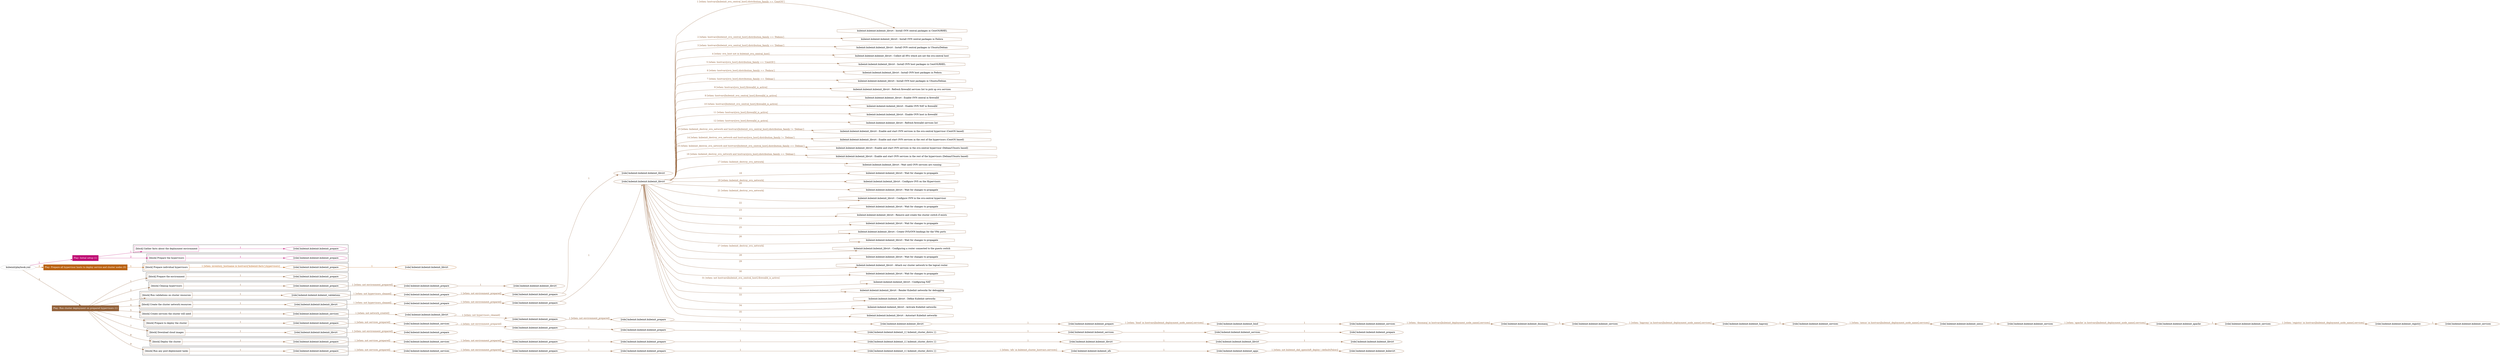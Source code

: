 digraph {
	graph [concentrate=true ordering=in rankdir=LR ratio=fill]
	edge [esep=5 sep=10]
	"kubeinit/playbook.yml" [id=root_node style=dotted]
	play_d609f34a [label="Play: Initial setup (1)" color="#bf0d74" fontcolor="#ffffff" id=play_d609f34a shape=box style=filled tooltip=localhost]
	"kubeinit/playbook.yml" -> play_d609f34a [label="1 " color="#bf0d74" fontcolor="#bf0d74" id=edge_4b38a04a labeltooltip="1 " tooltip="1 "]
	subgraph "kubeinit.kubeinit.kubeinit_prepare" {
		role_58b0f9f5 [label="[role] kubeinit.kubeinit.kubeinit_prepare" color="#bf0d74" id=role_58b0f9f5 tooltip="kubeinit.kubeinit.kubeinit_prepare"]
	}
	subgraph "kubeinit.kubeinit.kubeinit_prepare" {
		role_cc6e0087 [label="[role] kubeinit.kubeinit.kubeinit_prepare" color="#bf0d74" id=role_cc6e0087 tooltip="kubeinit.kubeinit.kubeinit_prepare"]
	}
	subgraph "Play: Initial setup (1)" {
		play_d609f34a -> block_a0196df7 [label=1 color="#bf0d74" fontcolor="#bf0d74" id=edge_c15dadba labeltooltip=1 tooltip=1]
		subgraph cluster_block_a0196df7 {
			block_a0196df7 [label="[block] Gather facts about the deployment environment" color="#bf0d74" id=block_a0196df7 labeltooltip="Gather facts about the deployment environment" shape=box tooltip="Gather facts about the deployment environment"]
			block_a0196df7 -> role_58b0f9f5 [label="1 " color="#bf0d74" fontcolor="#bf0d74" id=edge_72ac4da8 labeltooltip="1 " tooltip="1 "]
		}
		play_d609f34a -> block_2ac3299d [label=2 color="#bf0d74" fontcolor="#bf0d74" id=edge_d3d7e0fe labeltooltip=2 tooltip=2]
		subgraph cluster_block_2ac3299d {
			block_2ac3299d [label="[block] Prepare the hypervisors" color="#bf0d74" id=block_2ac3299d labeltooltip="Prepare the hypervisors" shape=box tooltip="Prepare the hypervisors"]
			block_2ac3299d -> role_cc6e0087 [label="1 " color="#bf0d74" fontcolor="#bf0d74" id=edge_2b5d3876 labeltooltip="1 " tooltip="1 "]
		}
	}
	play_74dcdd51 [label="Play: Prepare all hypervisor hosts to deploy service and cluster nodes (0)" color="#ba6212" fontcolor="#ffffff" id=play_74dcdd51 shape=box style=filled tooltip="Play: Prepare all hypervisor hosts to deploy service and cluster nodes (0)"]
	"kubeinit/playbook.yml" -> play_74dcdd51 [label="2 " color="#ba6212" fontcolor="#ba6212" id=edge_e0891d5f labeltooltip="2 " tooltip="2 "]
	subgraph "kubeinit.kubeinit.kubeinit_libvirt" {
		role_7738ea3b [label="[role] kubeinit.kubeinit.kubeinit_libvirt" color="#ba6212" id=role_7738ea3b tooltip="kubeinit.kubeinit.kubeinit_libvirt"]
	}
	subgraph "kubeinit.kubeinit.kubeinit_prepare" {
		role_e031f98f [label="[role] kubeinit.kubeinit.kubeinit_prepare" color="#ba6212" id=role_e031f98f tooltip="kubeinit.kubeinit.kubeinit_prepare"]
		role_e031f98f -> role_7738ea3b [label="1 " color="#ba6212" fontcolor="#ba6212" id=edge_4fefb21c labeltooltip="1 " tooltip="1 "]
	}
	subgraph "Play: Prepare all hypervisor hosts to deploy service and cluster nodes (0)" {
		play_74dcdd51 -> block_1a6eba54 [label=1 color="#ba6212" fontcolor="#ba6212" id=edge_0f23b80b labeltooltip=1 tooltip=1]
		subgraph cluster_block_1a6eba54 {
			block_1a6eba54 [label="[block] Prepare individual hypervisors" color="#ba6212" id=block_1a6eba54 labeltooltip="Prepare individual hypervisors" shape=box tooltip="Prepare individual hypervisors"]
			block_1a6eba54 -> role_e031f98f [label="1 [when: inventory_hostname in hostvars['kubeinit-facts'].hypervisors]" color="#ba6212" fontcolor="#ba6212" id=edge_87bd2e26 labeltooltip="1 [when: inventory_hostname in hostvars['kubeinit-facts'].hypervisors]" tooltip="1 [when: inventory_hostname in hostvars['kubeinit-facts'].hypervisors]"]
		}
	}
	play_2eb235d8 [label="Play: Run cluster deployment on prepared hypervisors (1)" color="#936139" fontcolor="#ffffff" id=play_2eb235d8 shape=box style=filled tooltip=localhost]
	"kubeinit/playbook.yml" -> play_2eb235d8 [label="3 " color="#936139" fontcolor="#936139" id=edge_43324a32 labeltooltip="3 " tooltip="3 "]
	subgraph "kubeinit.kubeinit.kubeinit_prepare" {
		role_5da7cd6e [label="[role] kubeinit.kubeinit.kubeinit_prepare" color="#936139" id=role_5da7cd6e tooltip="kubeinit.kubeinit.kubeinit_prepare"]
	}
	subgraph "kubeinit.kubeinit.kubeinit_libvirt" {
		role_649b65c8 [label="[role] kubeinit.kubeinit.kubeinit_libvirt" color="#936139" id=role_649b65c8 tooltip="kubeinit.kubeinit.kubeinit_libvirt"]
	}
	subgraph "kubeinit.kubeinit.kubeinit_prepare" {
		role_a7e8a72e [label="[role] kubeinit.kubeinit.kubeinit_prepare" color="#936139" id=role_a7e8a72e tooltip="kubeinit.kubeinit.kubeinit_prepare"]
		role_a7e8a72e -> role_649b65c8 [label="1 " color="#936139" fontcolor="#936139" id=edge_8267b392 labeltooltip="1 " tooltip="1 "]
	}
	subgraph "kubeinit.kubeinit.kubeinit_prepare" {
		role_30ee5cf7 [label="[role] kubeinit.kubeinit.kubeinit_prepare" color="#936139" id=role_30ee5cf7 tooltip="kubeinit.kubeinit.kubeinit_prepare"]
		role_30ee5cf7 -> role_a7e8a72e [label="1 [when: not environment_prepared]" color="#936139" fontcolor="#936139" id=edge_99f8d7d6 labeltooltip="1 [when: not environment_prepared]" tooltip="1 [when: not environment_prepared]"]
	}
	subgraph "kubeinit.kubeinit.kubeinit_libvirt" {
		role_460de55e [label="[role] kubeinit.kubeinit.kubeinit_libvirt" color="#936139" id=role_460de55e tooltip="kubeinit.kubeinit.kubeinit_libvirt"]
	}
	subgraph "kubeinit.kubeinit.kubeinit_prepare" {
		role_5c24de53 [label="[role] kubeinit.kubeinit.kubeinit_prepare" color="#936139" id=role_5c24de53 tooltip="kubeinit.kubeinit.kubeinit_prepare"]
		role_5c24de53 -> role_460de55e [label="1 " color="#936139" fontcolor="#936139" id=edge_625bd4e8 labeltooltip="1 " tooltip="1 "]
	}
	subgraph "kubeinit.kubeinit.kubeinit_prepare" {
		role_d3de6649 [label="[role] kubeinit.kubeinit.kubeinit_prepare" color="#936139" id=role_d3de6649 tooltip="kubeinit.kubeinit.kubeinit_prepare"]
		role_d3de6649 -> role_5c24de53 [label="1 [when: not environment_prepared]" color="#936139" fontcolor="#936139" id=edge_3c047b8c labeltooltip="1 [when: not environment_prepared]" tooltip="1 [when: not environment_prepared]"]
	}
	subgraph "kubeinit.kubeinit.kubeinit_validations" {
		role_868c1d64 [label="[role] kubeinit.kubeinit.kubeinit_validations" color="#936139" id=role_868c1d64 tooltip="kubeinit.kubeinit.kubeinit_validations"]
		role_868c1d64 -> role_d3de6649 [label="1 [when: not hypervisors_cleaned]" color="#936139" fontcolor="#936139" id=edge_4f2aea65 labeltooltip="1 [when: not hypervisors_cleaned]" tooltip="1 [when: not hypervisors_cleaned]"]
	}
	subgraph "kubeinit.kubeinit.kubeinit_libvirt" {
		role_57918126 [label="[role] kubeinit.kubeinit.kubeinit_libvirt" color="#936139" id=role_57918126 tooltip="kubeinit.kubeinit.kubeinit_libvirt"]
		task_e52380f4 [label="kubeinit.kubeinit.kubeinit_libvirt : Install OVN central packages in CentOS/RHEL" color="#936139" id=task_e52380f4 shape=octagon tooltip="kubeinit.kubeinit.kubeinit_libvirt : Install OVN central packages in CentOS/RHEL"]
		role_57918126 -> task_e52380f4 [label="1 [when: hostvars[kubeinit_ovn_central_host].distribution_family == 'CentOS']" color="#936139" fontcolor="#936139" id=edge_69937764 labeltooltip="1 [when: hostvars[kubeinit_ovn_central_host].distribution_family == 'CentOS']" tooltip="1 [when: hostvars[kubeinit_ovn_central_host].distribution_family == 'CentOS']"]
		task_96f6eb50 [label="kubeinit.kubeinit.kubeinit_libvirt : Install OVN central packages in Fedora" color="#936139" id=task_96f6eb50 shape=octagon tooltip="kubeinit.kubeinit.kubeinit_libvirt : Install OVN central packages in Fedora"]
		role_57918126 -> task_96f6eb50 [label="2 [when: hostvars[kubeinit_ovn_central_host].distribution_family == 'Fedora']" color="#936139" fontcolor="#936139" id=edge_8769f1e0 labeltooltip="2 [when: hostvars[kubeinit_ovn_central_host].distribution_family == 'Fedora']" tooltip="2 [when: hostvars[kubeinit_ovn_central_host].distribution_family == 'Fedora']"]
		task_224b6ade [label="kubeinit.kubeinit.kubeinit_libvirt : Install OVN central packages in Ubuntu/Debian" color="#936139" id=task_224b6ade shape=octagon tooltip="kubeinit.kubeinit.kubeinit_libvirt : Install OVN central packages in Ubuntu/Debian"]
		role_57918126 -> task_224b6ade [label="3 [when: hostvars[kubeinit_ovn_central_host].distribution_family == 'Debian']" color="#936139" fontcolor="#936139" id=edge_0bc2e167 labeltooltip="3 [when: hostvars[kubeinit_ovn_central_host].distribution_family == 'Debian']" tooltip="3 [when: hostvars[kubeinit_ovn_central_host].distribution_family == 'Debian']"]
		task_ffa11e21 [label="kubeinit.kubeinit.kubeinit_libvirt : Collect all HVs which are not the ovn-central host" color="#936139" id=task_ffa11e21 shape=octagon tooltip="kubeinit.kubeinit.kubeinit_libvirt : Collect all HVs which are not the ovn-central host"]
		role_57918126 -> task_ffa11e21 [label="4 [when: ovn_host not in kubeinit_ovn_central_host]" color="#936139" fontcolor="#936139" id=edge_e7a8dbb9 labeltooltip="4 [when: ovn_host not in kubeinit_ovn_central_host]" tooltip="4 [when: ovn_host not in kubeinit_ovn_central_host]"]
		task_6c071a8b [label="kubeinit.kubeinit.kubeinit_libvirt : Install OVN host packages in CentOS/RHEL" color="#936139" id=task_6c071a8b shape=octagon tooltip="kubeinit.kubeinit.kubeinit_libvirt : Install OVN host packages in CentOS/RHEL"]
		role_57918126 -> task_6c071a8b [label="5 [when: hostvars[ovn_host].distribution_family == 'CentOS']" color="#936139" fontcolor="#936139" id=edge_bcc9566e labeltooltip="5 [when: hostvars[ovn_host].distribution_family == 'CentOS']" tooltip="5 [when: hostvars[ovn_host].distribution_family == 'CentOS']"]
		task_fc8856ac [label="kubeinit.kubeinit.kubeinit_libvirt : Install OVN host packages in Fedora" color="#936139" id=task_fc8856ac shape=octagon tooltip="kubeinit.kubeinit.kubeinit_libvirt : Install OVN host packages in Fedora"]
		role_57918126 -> task_fc8856ac [label="6 [when: hostvars[ovn_host].distribution_family == 'Fedora']" color="#936139" fontcolor="#936139" id=edge_764a7f34 labeltooltip="6 [when: hostvars[ovn_host].distribution_family == 'Fedora']" tooltip="6 [when: hostvars[ovn_host].distribution_family == 'Fedora']"]
		task_97e87a7e [label="kubeinit.kubeinit.kubeinit_libvirt : Install OVN host packages in Ubuntu/Debian" color="#936139" id=task_97e87a7e shape=octagon tooltip="kubeinit.kubeinit.kubeinit_libvirt : Install OVN host packages in Ubuntu/Debian"]
		role_57918126 -> task_97e87a7e [label="7 [when: hostvars[ovn_host].distribution_family == 'Debian']" color="#936139" fontcolor="#936139" id=edge_cc9094a0 labeltooltip="7 [when: hostvars[ovn_host].distribution_family == 'Debian']" tooltip="7 [when: hostvars[ovn_host].distribution_family == 'Debian']"]
		task_84111090 [label="kubeinit.kubeinit.kubeinit_libvirt : Refresh firewalld services list to pick up ovn services" color="#936139" id=task_84111090 shape=octagon tooltip="kubeinit.kubeinit.kubeinit_libvirt : Refresh firewalld services list to pick up ovn services"]
		role_57918126 -> task_84111090 [label="8 [when: hostvars[ovn_host].firewalld_is_active]" color="#936139" fontcolor="#936139" id=edge_2ac47035 labeltooltip="8 [when: hostvars[ovn_host].firewalld_is_active]" tooltip="8 [when: hostvars[ovn_host].firewalld_is_active]"]
		task_3c4aa1c5 [label="kubeinit.kubeinit.kubeinit_libvirt : Enable OVN central in firewalld" color="#936139" id=task_3c4aa1c5 shape=octagon tooltip="kubeinit.kubeinit.kubeinit_libvirt : Enable OVN central in firewalld"]
		role_57918126 -> task_3c4aa1c5 [label="9 [when: hostvars[kubeinit_ovn_central_host].firewalld_is_active]" color="#936139" fontcolor="#936139" id=edge_0f6f4923 labeltooltip="9 [when: hostvars[kubeinit_ovn_central_host].firewalld_is_active]" tooltip="9 [when: hostvars[kubeinit_ovn_central_host].firewalld_is_active]"]
		task_1d2bca16 [label="kubeinit.kubeinit.kubeinit_libvirt : Enable OVN NAT in firewalld" color="#936139" id=task_1d2bca16 shape=octagon tooltip="kubeinit.kubeinit.kubeinit_libvirt : Enable OVN NAT in firewalld"]
		role_57918126 -> task_1d2bca16 [label="10 [when: hostvars[kubeinit_ovn_central_host].firewalld_is_active]" color="#936139" fontcolor="#936139" id=edge_57e0252d labeltooltip="10 [when: hostvars[kubeinit_ovn_central_host].firewalld_is_active]" tooltip="10 [when: hostvars[kubeinit_ovn_central_host].firewalld_is_active]"]
		task_bdf104f3 [label="kubeinit.kubeinit.kubeinit_libvirt : Enable OVN host in firewalld" color="#936139" id=task_bdf104f3 shape=octagon tooltip="kubeinit.kubeinit.kubeinit_libvirt : Enable OVN host in firewalld"]
		role_57918126 -> task_bdf104f3 [label="11 [when: hostvars[ovn_host].firewalld_is_active]" color="#936139" fontcolor="#936139" id=edge_2055b575 labeltooltip="11 [when: hostvars[ovn_host].firewalld_is_active]" tooltip="11 [when: hostvars[ovn_host].firewalld_is_active]"]
		task_3cfd4a17 [label="kubeinit.kubeinit.kubeinit_libvirt : Refresh firewalld services list" color="#936139" id=task_3cfd4a17 shape=octagon tooltip="kubeinit.kubeinit.kubeinit_libvirt : Refresh firewalld services list"]
		role_57918126 -> task_3cfd4a17 [label="12 [when: hostvars[ovn_host].firewalld_is_active]" color="#936139" fontcolor="#936139" id=edge_44f6a834 labeltooltip="12 [when: hostvars[ovn_host].firewalld_is_active]" tooltip="12 [when: hostvars[ovn_host].firewalld_is_active]"]
		task_3b6abaa8 [label="kubeinit.kubeinit.kubeinit_libvirt : Enable and start OVN services in the ovn-central hypervisor (CentOS based)" color="#936139" id=task_3b6abaa8 shape=octagon tooltip="kubeinit.kubeinit.kubeinit_libvirt : Enable and start OVN services in the ovn-central hypervisor (CentOS based)"]
		role_57918126 -> task_3b6abaa8 [label="13 [when: kubeinit_destroy_ovn_network and hostvars[kubeinit_ovn_central_host].distribution_family != 'Debian']" color="#936139" fontcolor="#936139" id=edge_65612278 labeltooltip="13 [when: kubeinit_destroy_ovn_network and hostvars[kubeinit_ovn_central_host].distribution_family != 'Debian']" tooltip="13 [when: kubeinit_destroy_ovn_network and hostvars[kubeinit_ovn_central_host].distribution_family != 'Debian']"]
		task_bc6d1bb1 [label="kubeinit.kubeinit.kubeinit_libvirt : Enable and start OVN services in the rest of the hypervisors (CentOS based)" color="#936139" id=task_bc6d1bb1 shape=octagon tooltip="kubeinit.kubeinit.kubeinit_libvirt : Enable and start OVN services in the rest of the hypervisors (CentOS based)"]
		role_57918126 -> task_bc6d1bb1 [label="14 [when: kubeinit_destroy_ovn_network and hostvars[ovn_host].distribution_family != 'Debian']" color="#936139" fontcolor="#936139" id=edge_6a541661 labeltooltip="14 [when: kubeinit_destroy_ovn_network and hostvars[ovn_host].distribution_family != 'Debian']" tooltip="14 [when: kubeinit_destroy_ovn_network and hostvars[ovn_host].distribution_family != 'Debian']"]
		task_4b525f34 [label="kubeinit.kubeinit.kubeinit_libvirt : Enable and start OVN services in the ovn-central hypervisor (Debian/Ubuntu based)" color="#936139" id=task_4b525f34 shape=octagon tooltip="kubeinit.kubeinit.kubeinit_libvirt : Enable and start OVN services in the ovn-central hypervisor (Debian/Ubuntu based)"]
		role_57918126 -> task_4b525f34 [label="15 [when: kubeinit_destroy_ovn_network and hostvars[kubeinit_ovn_central_host].distribution_family == 'Debian']" color="#936139" fontcolor="#936139" id=edge_ab2bd2ba labeltooltip="15 [when: kubeinit_destroy_ovn_network and hostvars[kubeinit_ovn_central_host].distribution_family == 'Debian']" tooltip="15 [when: kubeinit_destroy_ovn_network and hostvars[kubeinit_ovn_central_host].distribution_family == 'Debian']"]
		task_4c818917 [label="kubeinit.kubeinit.kubeinit_libvirt : Enable and start OVN services in the rest of the hypervisors (Debian/Ubuntu based)" color="#936139" id=task_4c818917 shape=octagon tooltip="kubeinit.kubeinit.kubeinit_libvirt : Enable and start OVN services in the rest of the hypervisors (Debian/Ubuntu based)"]
		role_57918126 -> task_4c818917 [label="16 [when: kubeinit_destroy_ovn_network and hostvars[ovn_host].distribution_family == 'Debian']" color="#936139" fontcolor="#936139" id=edge_3506d154 labeltooltip="16 [when: kubeinit_destroy_ovn_network and hostvars[ovn_host].distribution_family == 'Debian']" tooltip="16 [when: kubeinit_destroy_ovn_network and hostvars[ovn_host].distribution_family == 'Debian']"]
		task_f34df619 [label="kubeinit.kubeinit.kubeinit_libvirt : Wait until OVN services are running" color="#936139" id=task_f34df619 shape=octagon tooltip="kubeinit.kubeinit.kubeinit_libvirt : Wait until OVN services are running"]
		role_57918126 -> task_f34df619 [label="17 [when: kubeinit_destroy_ovn_network]" color="#936139" fontcolor="#936139" id=edge_7eddc952 labeltooltip="17 [when: kubeinit_destroy_ovn_network]" tooltip="17 [when: kubeinit_destroy_ovn_network]"]
		task_23b7f45c [label="kubeinit.kubeinit.kubeinit_libvirt : Wait for changes to propagate" color="#936139" id=task_23b7f45c shape=octagon tooltip="kubeinit.kubeinit.kubeinit_libvirt : Wait for changes to propagate"]
		role_57918126 -> task_23b7f45c [label="18 " color="#936139" fontcolor="#936139" id=edge_e74d891d labeltooltip="18 " tooltip="18 "]
		task_994bc701 [label="kubeinit.kubeinit.kubeinit_libvirt : Configure OVS on the Hypervisors" color="#936139" id=task_994bc701 shape=octagon tooltip="kubeinit.kubeinit.kubeinit_libvirt : Configure OVS on the Hypervisors"]
		role_57918126 -> task_994bc701 [label="19 [when: kubeinit_destroy_ovn_network]" color="#936139" fontcolor="#936139" id=edge_2649f923 labeltooltip="19 [when: kubeinit_destroy_ovn_network]" tooltip="19 [when: kubeinit_destroy_ovn_network]"]
		task_f84041c7 [label="kubeinit.kubeinit.kubeinit_libvirt : Wait for changes to propagate" color="#936139" id=task_f84041c7 shape=octagon tooltip="kubeinit.kubeinit.kubeinit_libvirt : Wait for changes to propagate"]
		role_57918126 -> task_f84041c7 [label="20 " color="#936139" fontcolor="#936139" id=edge_d19bfc39 labeltooltip="20 " tooltip="20 "]
		task_86b35e73 [label="kubeinit.kubeinit.kubeinit_libvirt : Configure OVN in the ovn-central hypervisor" color="#936139" id=task_86b35e73 shape=octagon tooltip="kubeinit.kubeinit.kubeinit_libvirt : Configure OVN in the ovn-central hypervisor"]
		role_57918126 -> task_86b35e73 [label="21 [when: kubeinit_destroy_ovn_network]" color="#936139" fontcolor="#936139" id=edge_b83bd882 labeltooltip="21 [when: kubeinit_destroy_ovn_network]" tooltip="21 [when: kubeinit_destroy_ovn_network]"]
		task_e4f26f5c [label="kubeinit.kubeinit.kubeinit_libvirt : Wait for changes to propagate" color="#936139" id=task_e4f26f5c shape=octagon tooltip="kubeinit.kubeinit.kubeinit_libvirt : Wait for changes to propagate"]
		role_57918126 -> task_e4f26f5c [label="22 " color="#936139" fontcolor="#936139" id=edge_27508645 labeltooltip="22 " tooltip="22 "]
		task_38c08073 [label="kubeinit.kubeinit.kubeinit_libvirt : Remove and create the cluster switch if exists" color="#936139" id=task_38c08073 shape=octagon tooltip="kubeinit.kubeinit.kubeinit_libvirt : Remove and create the cluster switch if exists"]
		role_57918126 -> task_38c08073 [label="23 " color="#936139" fontcolor="#936139" id=edge_e77565bb labeltooltip="23 " tooltip="23 "]
		task_06b1996a [label="kubeinit.kubeinit.kubeinit_libvirt : Wait for changes to propagate" color="#936139" id=task_06b1996a shape=octagon tooltip="kubeinit.kubeinit.kubeinit_libvirt : Wait for changes to propagate"]
		role_57918126 -> task_06b1996a [label="24 " color="#936139" fontcolor="#936139" id=edge_688ac4f5 labeltooltip="24 " tooltip="24 "]
		task_06145928 [label="kubeinit.kubeinit.kubeinit_libvirt : Create OVS/OVN bindings for the VMs ports" color="#936139" id=task_06145928 shape=octagon tooltip="kubeinit.kubeinit.kubeinit_libvirt : Create OVS/OVN bindings for the VMs ports"]
		role_57918126 -> task_06145928 [label="25 " color="#936139" fontcolor="#936139" id=edge_be3c1fc4 labeltooltip="25 " tooltip="25 "]
		task_f2775e9a [label="kubeinit.kubeinit.kubeinit_libvirt : Wait for changes to propagate" color="#936139" id=task_f2775e9a shape=octagon tooltip="kubeinit.kubeinit.kubeinit_libvirt : Wait for changes to propagate"]
		role_57918126 -> task_f2775e9a [label="26 " color="#936139" fontcolor="#936139" id=edge_9edc231f labeltooltip="26 " tooltip="26 "]
		task_91e02b69 [label="kubeinit.kubeinit.kubeinit_libvirt : Configuring a router connected to the guests switch" color="#936139" id=task_91e02b69 shape=octagon tooltip="kubeinit.kubeinit.kubeinit_libvirt : Configuring a router connected to the guests switch"]
		role_57918126 -> task_91e02b69 [label="27 [when: kubeinit_destroy_ovn_network]" color="#936139" fontcolor="#936139" id=edge_387d6e23 labeltooltip="27 [when: kubeinit_destroy_ovn_network]" tooltip="27 [when: kubeinit_destroy_ovn_network]"]
		task_e376b8e1 [label="kubeinit.kubeinit.kubeinit_libvirt : Wait for changes to propagate" color="#936139" id=task_e376b8e1 shape=octagon tooltip="kubeinit.kubeinit.kubeinit_libvirt : Wait for changes to propagate"]
		role_57918126 -> task_e376b8e1 [label="28 " color="#936139" fontcolor="#936139" id=edge_8a8a06b7 labeltooltip="28 " tooltip="28 "]
		task_3ca0529e [label="kubeinit.kubeinit.kubeinit_libvirt : Attach our cluster network to the logical router" color="#936139" id=task_3ca0529e shape=octagon tooltip="kubeinit.kubeinit.kubeinit_libvirt : Attach our cluster network to the logical router"]
		role_57918126 -> task_3ca0529e [label="29 " color="#936139" fontcolor="#936139" id=edge_95ab9325 labeltooltip="29 " tooltip="29 "]
		task_79e03205 [label="kubeinit.kubeinit.kubeinit_libvirt : Wait for changes to propagate" color="#936139" id=task_79e03205 shape=octagon tooltip="kubeinit.kubeinit.kubeinit_libvirt : Wait for changes to propagate"]
		role_57918126 -> task_79e03205 [label="30 " color="#936139" fontcolor="#936139" id=edge_360fe154 labeltooltip="30 " tooltip="30 "]
		task_6b9b07f5 [label="kubeinit.kubeinit.kubeinit_libvirt : Configuring NAT" color="#936139" id=task_6b9b07f5 shape=octagon tooltip="kubeinit.kubeinit.kubeinit_libvirt : Configuring NAT"]
		role_57918126 -> task_6b9b07f5 [label="31 [when: not hostvars[kubeinit_ovn_central_host].firewalld_is_active]" color="#936139" fontcolor="#936139" id=edge_f5595838 labeltooltip="31 [when: not hostvars[kubeinit_ovn_central_host].firewalld_is_active]" tooltip="31 [when: not hostvars[kubeinit_ovn_central_host].firewalld_is_active]"]
		task_3ac93d4c [label="kubeinit.kubeinit.kubeinit_libvirt : Render KubeInit networks for debugging" color="#936139" id=task_3ac93d4c shape=octagon tooltip="kubeinit.kubeinit.kubeinit_libvirt : Render KubeInit networks for debugging"]
		role_57918126 -> task_3ac93d4c [label="32 " color="#936139" fontcolor="#936139" id=edge_5be2c891 labeltooltip="32 " tooltip="32 "]
		task_7c224db8 [label="kubeinit.kubeinit.kubeinit_libvirt : Define KubeInit networks" color="#936139" id=task_7c224db8 shape=octagon tooltip="kubeinit.kubeinit.kubeinit_libvirt : Define KubeInit networks"]
		role_57918126 -> task_7c224db8 [label="33 " color="#936139" fontcolor="#936139" id=edge_0aa8cae1 labeltooltip="33 " tooltip="33 "]
		task_9cd077fa [label="kubeinit.kubeinit.kubeinit_libvirt : Activate KubeInit networks" color="#936139" id=task_9cd077fa shape=octagon tooltip="kubeinit.kubeinit.kubeinit_libvirt : Activate KubeInit networks"]
		role_57918126 -> task_9cd077fa [label="34 " color="#936139" fontcolor="#936139" id=edge_523ac3af labeltooltip="34 " tooltip="34 "]
		task_b52d1f85 [label="kubeinit.kubeinit.kubeinit_libvirt : Autostart KubeInit networks" color="#936139" id=task_b52d1f85 shape=octagon tooltip="kubeinit.kubeinit.kubeinit_libvirt : Autostart KubeInit networks"]
		role_57918126 -> task_b52d1f85 [label="35 " color="#936139" fontcolor="#936139" id=edge_67045244 labeltooltip="35 " tooltip="35 "]
	}
	subgraph "kubeinit.kubeinit.kubeinit_prepare" {
		role_7c164f00 [label="[role] kubeinit.kubeinit.kubeinit_prepare" color="#936139" id=role_7c164f00 tooltip="kubeinit.kubeinit.kubeinit_prepare"]
		role_7c164f00 -> role_57918126 [label="1 " color="#936139" fontcolor="#936139" id=edge_c435c410 labeltooltip="1 " tooltip="1 "]
	}
	subgraph "kubeinit.kubeinit.kubeinit_prepare" {
		role_042e87cd [label="[role] kubeinit.kubeinit.kubeinit_prepare" color="#936139" id=role_042e87cd tooltip="kubeinit.kubeinit.kubeinit_prepare"]
		role_042e87cd -> role_7c164f00 [label="1 [when: not environment_prepared]" color="#936139" fontcolor="#936139" id=edge_8a44a243 labeltooltip="1 [when: not environment_prepared]" tooltip="1 [when: not environment_prepared]"]
	}
	subgraph "kubeinit.kubeinit.kubeinit_libvirt" {
		role_23d379cf [label="[role] kubeinit.kubeinit.kubeinit_libvirt" color="#936139" id=role_23d379cf tooltip="kubeinit.kubeinit.kubeinit_libvirt"]
		role_23d379cf -> role_042e87cd [label="1 [when: not hypervisors_cleaned]" color="#936139" fontcolor="#936139" id=edge_a76aafef labeltooltip="1 [when: not hypervisors_cleaned]" tooltip="1 [when: not hypervisors_cleaned]"]
	}
	subgraph "kubeinit.kubeinit.kubeinit_services" {
		role_6a8a0c7f [label="[role] kubeinit.kubeinit.kubeinit_services" color="#936139" id=role_6a8a0c7f tooltip="kubeinit.kubeinit.kubeinit_services"]
	}
	subgraph "kubeinit.kubeinit.kubeinit_registry" {
		role_2936848b [label="[role] kubeinit.kubeinit.kubeinit_registry" color="#936139" id=role_2936848b tooltip="kubeinit.kubeinit.kubeinit_registry"]
		role_2936848b -> role_6a8a0c7f [label="1 " color="#936139" fontcolor="#936139" id=edge_5fd19186 labeltooltip="1 " tooltip="1 "]
	}
	subgraph "kubeinit.kubeinit.kubeinit_services" {
		role_18e06c41 [label="[role] kubeinit.kubeinit.kubeinit_services" color="#936139" id=role_18e06c41 tooltip="kubeinit.kubeinit.kubeinit_services"]
		role_18e06c41 -> role_2936848b [label="1 [when: 'registry' in hostvars[kubeinit_deployment_node_name].services]" color="#936139" fontcolor="#936139" id=edge_493ba10b labeltooltip="1 [when: 'registry' in hostvars[kubeinit_deployment_node_name].services]" tooltip="1 [when: 'registry' in hostvars[kubeinit_deployment_node_name].services]"]
	}
	subgraph "kubeinit.kubeinit.kubeinit_apache" {
		role_f2adffab [label="[role] kubeinit.kubeinit.kubeinit_apache" color="#936139" id=role_f2adffab tooltip="kubeinit.kubeinit.kubeinit_apache"]
		role_f2adffab -> role_18e06c41 [label="1 " color="#936139" fontcolor="#936139" id=edge_6a5eb03b labeltooltip="1 " tooltip="1 "]
	}
	subgraph "kubeinit.kubeinit.kubeinit_services" {
		role_488076af [label="[role] kubeinit.kubeinit.kubeinit_services" color="#936139" id=role_488076af tooltip="kubeinit.kubeinit.kubeinit_services"]
		role_488076af -> role_f2adffab [label="1 [when: 'apache' in hostvars[kubeinit_deployment_node_name].services]" color="#936139" fontcolor="#936139" id=edge_23251678 labeltooltip="1 [when: 'apache' in hostvars[kubeinit_deployment_node_name].services]" tooltip="1 [when: 'apache' in hostvars[kubeinit_deployment_node_name].services]"]
	}
	subgraph "kubeinit.kubeinit.kubeinit_nexus" {
		role_7e1f0cf7 [label="[role] kubeinit.kubeinit.kubeinit_nexus" color="#936139" id=role_7e1f0cf7 tooltip="kubeinit.kubeinit.kubeinit_nexus"]
		role_7e1f0cf7 -> role_488076af [label="1 " color="#936139" fontcolor="#936139" id=edge_922b2f79 labeltooltip="1 " tooltip="1 "]
	}
	subgraph "kubeinit.kubeinit.kubeinit_services" {
		role_5e064e68 [label="[role] kubeinit.kubeinit.kubeinit_services" color="#936139" id=role_5e064e68 tooltip="kubeinit.kubeinit.kubeinit_services"]
		role_5e064e68 -> role_7e1f0cf7 [label="1 [when: 'nexus' in hostvars[kubeinit_deployment_node_name].services]" color="#936139" fontcolor="#936139" id=edge_a4235e09 labeltooltip="1 [when: 'nexus' in hostvars[kubeinit_deployment_node_name].services]" tooltip="1 [when: 'nexus' in hostvars[kubeinit_deployment_node_name].services]"]
	}
	subgraph "kubeinit.kubeinit.kubeinit_haproxy" {
		role_27eed2bb [label="[role] kubeinit.kubeinit.kubeinit_haproxy" color="#936139" id=role_27eed2bb tooltip="kubeinit.kubeinit.kubeinit_haproxy"]
		role_27eed2bb -> role_5e064e68 [label="1 " color="#936139" fontcolor="#936139" id=edge_bf4c8236 labeltooltip="1 " tooltip="1 "]
	}
	subgraph "kubeinit.kubeinit.kubeinit_services" {
		role_41e3a4af [label="[role] kubeinit.kubeinit.kubeinit_services" color="#936139" id=role_41e3a4af tooltip="kubeinit.kubeinit.kubeinit_services"]
		role_41e3a4af -> role_27eed2bb [label="1 [when: 'haproxy' in hostvars[kubeinit_deployment_node_name].services]" color="#936139" fontcolor="#936139" id=edge_fc37ef00 labeltooltip="1 [when: 'haproxy' in hostvars[kubeinit_deployment_node_name].services]" tooltip="1 [when: 'haproxy' in hostvars[kubeinit_deployment_node_name].services]"]
	}
	subgraph "kubeinit.kubeinit.kubeinit_dnsmasq" {
		role_92ab748d [label="[role] kubeinit.kubeinit.kubeinit_dnsmasq" color="#936139" id=role_92ab748d tooltip="kubeinit.kubeinit.kubeinit_dnsmasq"]
		role_92ab748d -> role_41e3a4af [label="1 " color="#936139" fontcolor="#936139" id=edge_0f4eb06e labeltooltip="1 " tooltip="1 "]
	}
	subgraph "kubeinit.kubeinit.kubeinit_services" {
		role_cbcc69ff [label="[role] kubeinit.kubeinit.kubeinit_services" color="#936139" id=role_cbcc69ff tooltip="kubeinit.kubeinit.kubeinit_services"]
		role_cbcc69ff -> role_92ab748d [label="1 [when: 'dnsmasq' in hostvars[kubeinit_deployment_node_name].services]" color="#936139" fontcolor="#936139" id=edge_e6bdd1d6 labeltooltip="1 [when: 'dnsmasq' in hostvars[kubeinit_deployment_node_name].services]" tooltip="1 [when: 'dnsmasq' in hostvars[kubeinit_deployment_node_name].services]"]
	}
	subgraph "kubeinit.kubeinit.kubeinit_bind" {
		role_122ed29f [label="[role] kubeinit.kubeinit.kubeinit_bind" color="#936139" id=role_122ed29f tooltip="kubeinit.kubeinit.kubeinit_bind"]
		role_122ed29f -> role_cbcc69ff [label="1 " color="#936139" fontcolor="#936139" id=edge_bb94d9a2 labeltooltip="1 " tooltip="1 "]
	}
	subgraph "kubeinit.kubeinit.kubeinit_prepare" {
		role_ecbbbfef [label="[role] kubeinit.kubeinit.kubeinit_prepare" color="#936139" id=role_ecbbbfef tooltip="kubeinit.kubeinit.kubeinit_prepare"]
		role_ecbbbfef -> role_122ed29f [label="1 [when: 'bind' in hostvars[kubeinit_deployment_node_name].services]" color="#936139" fontcolor="#936139" id=edge_ba3bc7f3 labeltooltip="1 [when: 'bind' in hostvars[kubeinit_deployment_node_name].services]" tooltip="1 [when: 'bind' in hostvars[kubeinit_deployment_node_name].services]"]
	}
	subgraph "kubeinit.kubeinit.kubeinit_libvirt" {
		role_599d75b6 [label="[role] kubeinit.kubeinit.kubeinit_libvirt" color="#936139" id=role_599d75b6 tooltip="kubeinit.kubeinit.kubeinit_libvirt"]
		role_599d75b6 -> role_ecbbbfef [label="1 " color="#936139" fontcolor="#936139" id=edge_2548a8ac labeltooltip="1 " tooltip="1 "]
	}
	subgraph "kubeinit.kubeinit.kubeinit_prepare" {
		role_f2863ad5 [label="[role] kubeinit.kubeinit.kubeinit_prepare" color="#936139" id=role_f2863ad5 tooltip="kubeinit.kubeinit.kubeinit_prepare"]
		role_f2863ad5 -> role_599d75b6 [label="1 " color="#936139" fontcolor="#936139" id=edge_26a39598 labeltooltip="1 " tooltip="1 "]
	}
	subgraph "kubeinit.kubeinit.kubeinit_prepare" {
		role_9102ca3f [label="[role] kubeinit.kubeinit.kubeinit_prepare" color="#936139" id=role_9102ca3f tooltip="kubeinit.kubeinit.kubeinit_prepare"]
		role_9102ca3f -> role_f2863ad5 [label="1 [when: not environment_prepared]" color="#936139" fontcolor="#936139" id=edge_8d481a20 labeltooltip="1 [when: not environment_prepared]" tooltip="1 [when: not environment_prepared]"]
	}
	subgraph "kubeinit.kubeinit.kubeinit_libvirt" {
		role_7df612e6 [label="[role] kubeinit.kubeinit.kubeinit_libvirt" color="#936139" id=role_7df612e6 tooltip="kubeinit.kubeinit.kubeinit_libvirt"]
		role_7df612e6 -> role_9102ca3f [label="1 [when: not hypervisors_cleaned]" color="#936139" fontcolor="#936139" id=edge_b90c6ea0 labeltooltip="1 [when: not hypervisors_cleaned]" tooltip="1 [when: not hypervisors_cleaned]"]
	}
	subgraph "kubeinit.kubeinit.kubeinit_services" {
		role_1295b107 [label="[role] kubeinit.kubeinit.kubeinit_services" color="#936139" id=role_1295b107 tooltip="kubeinit.kubeinit.kubeinit_services"]
		role_1295b107 -> role_7df612e6 [label="1 [when: not network_created]" color="#936139" fontcolor="#936139" id=edge_346ef959 labeltooltip="1 [when: not network_created]" tooltip="1 [when: not network_created]"]
	}
	subgraph "kubeinit.kubeinit.kubeinit_prepare" {
		role_33730de8 [label="[role] kubeinit.kubeinit.kubeinit_prepare" color="#936139" id=role_33730de8 tooltip="kubeinit.kubeinit.kubeinit_prepare"]
	}
	subgraph "kubeinit.kubeinit.kubeinit_services" {
		role_d79a3c85 [label="[role] kubeinit.kubeinit.kubeinit_services" color="#936139" id=role_d79a3c85 tooltip="kubeinit.kubeinit.kubeinit_services"]
		role_d79a3c85 -> role_33730de8 [label="1 " color="#936139" fontcolor="#936139" id=edge_336bd876 labeltooltip="1 " tooltip="1 "]
	}
	subgraph "kubeinit.kubeinit.kubeinit_services" {
		role_13f25fa4 [label="[role] kubeinit.kubeinit.kubeinit_services" color="#936139" id=role_13f25fa4 tooltip="kubeinit.kubeinit.kubeinit_services"]
		role_13f25fa4 -> role_d79a3c85 [label="1 " color="#936139" fontcolor="#936139" id=edge_68756a4b labeltooltip="1 " tooltip="1 "]
	}
	subgraph "kubeinit.kubeinit.kubeinit_{{ kubeinit_cluster_distro }}" {
		role_831edd2c [label="[role] kubeinit.kubeinit.kubeinit_{{ kubeinit_cluster_distro }}" color="#936139" id=role_831edd2c tooltip="kubeinit.kubeinit.kubeinit_{{ kubeinit_cluster_distro }}"]
		role_831edd2c -> role_13f25fa4 [label="1 " color="#936139" fontcolor="#936139" id=edge_54a12b49 labeltooltip="1 " tooltip="1 "]
	}
	subgraph "kubeinit.kubeinit.kubeinit_prepare" {
		role_e73ff0d6 [label="[role] kubeinit.kubeinit.kubeinit_prepare" color="#936139" id=role_e73ff0d6 tooltip="kubeinit.kubeinit.kubeinit_prepare"]
		role_e73ff0d6 -> role_831edd2c [label="1 " color="#936139" fontcolor="#936139" id=edge_019c7575 labeltooltip="1 " tooltip="1 "]
	}
	subgraph "kubeinit.kubeinit.kubeinit_prepare" {
		role_dea9ac7c [label="[role] kubeinit.kubeinit.kubeinit_prepare" color="#936139" id=role_dea9ac7c tooltip="kubeinit.kubeinit.kubeinit_prepare"]
		role_dea9ac7c -> role_e73ff0d6 [label="1 " color="#936139" fontcolor="#936139" id=edge_1cb1432c labeltooltip="1 " tooltip="1 "]
	}
	subgraph "kubeinit.kubeinit.kubeinit_services" {
		role_7f75632f [label="[role] kubeinit.kubeinit.kubeinit_services" color="#936139" id=role_7f75632f tooltip="kubeinit.kubeinit.kubeinit_services"]
		role_7f75632f -> role_dea9ac7c [label="1 [when: not environment_prepared]" color="#936139" fontcolor="#936139" id=edge_637bd942 labeltooltip="1 [when: not environment_prepared]" tooltip="1 [when: not environment_prepared]"]
	}
	subgraph "kubeinit.kubeinit.kubeinit_prepare" {
		role_67ae43dd [label="[role] kubeinit.kubeinit.kubeinit_prepare" color="#936139" id=role_67ae43dd tooltip="kubeinit.kubeinit.kubeinit_prepare"]
		role_67ae43dd -> role_7f75632f [label="1 [when: not services_prepared]" color="#936139" fontcolor="#936139" id=edge_bab82f0d labeltooltip="1 [when: not services_prepared]" tooltip="1 [when: not services_prepared]"]
	}
	subgraph "kubeinit.kubeinit.kubeinit_prepare" {
		role_57878080 [label="[role] kubeinit.kubeinit.kubeinit_prepare" color="#936139" id=role_57878080 tooltip="kubeinit.kubeinit.kubeinit_prepare"]
	}
	subgraph "kubeinit.kubeinit.kubeinit_libvirt" {
		role_9d5f8fa9 [label="[role] kubeinit.kubeinit.kubeinit_libvirt" color="#936139" id=role_9d5f8fa9 tooltip="kubeinit.kubeinit.kubeinit_libvirt"]
		role_9d5f8fa9 -> role_57878080 [label="1 [when: not environment_prepared]" color="#936139" fontcolor="#936139" id=edge_2af94e1f labeltooltip="1 [when: not environment_prepared]" tooltip="1 [when: not environment_prepared]"]
	}
	subgraph "kubeinit.kubeinit.kubeinit_libvirt" {
		role_b2f33b27 [label="[role] kubeinit.kubeinit.kubeinit_libvirt" color="#936139" id=role_b2f33b27 tooltip="kubeinit.kubeinit.kubeinit_libvirt"]
	}
	subgraph "kubeinit.kubeinit.kubeinit_libvirt" {
		role_7e71e17f [label="[role] kubeinit.kubeinit.kubeinit_libvirt" color="#936139" id=role_7e71e17f tooltip="kubeinit.kubeinit.kubeinit_libvirt"]
		role_7e71e17f -> role_b2f33b27 [label="1 " color="#936139" fontcolor="#936139" id=edge_fe11a3ce labeltooltip="1 " tooltip="1 "]
	}
	subgraph "kubeinit.kubeinit.kubeinit_libvirt" {
		role_4f00ec3c [label="[role] kubeinit.kubeinit.kubeinit_libvirt" color="#936139" id=role_4f00ec3c tooltip="kubeinit.kubeinit.kubeinit_libvirt"]
		role_4f00ec3c -> role_7e71e17f [label="1 " color="#936139" fontcolor="#936139" id=edge_09ad6209 labeltooltip="1 " tooltip="1 "]
	}
	subgraph "kubeinit.kubeinit.kubeinit_{{ kubeinit_cluster_distro }}" {
		role_9efb99f1 [label="[role] kubeinit.kubeinit.kubeinit_{{ kubeinit_cluster_distro }}" color="#936139" id=role_9efb99f1 tooltip="kubeinit.kubeinit.kubeinit_{{ kubeinit_cluster_distro }}"]
		role_9efb99f1 -> role_4f00ec3c [label="1 " color="#936139" fontcolor="#936139" id=edge_3c56a48d labeltooltip="1 " tooltip="1 "]
	}
	subgraph "kubeinit.kubeinit.kubeinit_prepare" {
		role_3cc6e46e [label="[role] kubeinit.kubeinit.kubeinit_prepare" color="#936139" id=role_3cc6e46e tooltip="kubeinit.kubeinit.kubeinit_prepare"]
		role_3cc6e46e -> role_9efb99f1 [label="1 " color="#936139" fontcolor="#936139" id=edge_ea003653 labeltooltip="1 " tooltip="1 "]
	}
	subgraph "kubeinit.kubeinit.kubeinit_prepare" {
		role_0083815d [label="[role] kubeinit.kubeinit.kubeinit_prepare" color="#936139" id=role_0083815d tooltip="kubeinit.kubeinit.kubeinit_prepare"]
		role_0083815d -> role_3cc6e46e [label="1 " color="#936139" fontcolor="#936139" id=edge_aa8797f4 labeltooltip="1 " tooltip="1 "]
	}
	subgraph "kubeinit.kubeinit.kubeinit_services" {
		role_2edd8ea0 [label="[role] kubeinit.kubeinit.kubeinit_services" color="#936139" id=role_2edd8ea0 tooltip="kubeinit.kubeinit.kubeinit_services"]
		role_2edd8ea0 -> role_0083815d [label="1 [when: not environment_prepared]" color="#936139" fontcolor="#936139" id=edge_92b6bd0a labeltooltip="1 [when: not environment_prepared]" tooltip="1 [when: not environment_prepared]"]
	}
	subgraph "kubeinit.kubeinit.kubeinit_prepare" {
		role_6591c30b [label="[role] kubeinit.kubeinit.kubeinit_prepare" color="#936139" id=role_6591c30b tooltip="kubeinit.kubeinit.kubeinit_prepare"]
		role_6591c30b -> role_2edd8ea0 [label="1 [when: not services_prepared]" color="#936139" fontcolor="#936139" id=edge_b7487276 labeltooltip="1 [when: not services_prepared]" tooltip="1 [when: not services_prepared]"]
	}
	subgraph "kubeinit.kubeinit.kubeinit_kubevirt" {
		role_a46bda84 [label="[role] kubeinit.kubeinit.kubeinit_kubevirt" color="#936139" id=role_a46bda84 tooltip="kubeinit.kubeinit.kubeinit_kubevirt"]
	}
	subgraph "kubeinit.kubeinit.kubeinit_apps" {
		role_919ebaed [label="[role] kubeinit.kubeinit.kubeinit_apps" color="#936139" id=role_919ebaed tooltip="kubeinit.kubeinit.kubeinit_apps"]
		role_919ebaed -> role_a46bda84 [label="1 [when: not kubeinit_okd_openshift_deploy | default(False)]" color="#936139" fontcolor="#936139" id=edge_a7f8d2d7 labeltooltip="1 [when: not kubeinit_okd_openshift_deploy | default(False)]" tooltip="1 [when: not kubeinit_okd_openshift_deploy | default(False)]"]
	}
	subgraph "kubeinit.kubeinit.kubeinit_nfs" {
		role_dddb4db4 [label="[role] kubeinit.kubeinit.kubeinit_nfs" color="#936139" id=role_dddb4db4 tooltip="kubeinit.kubeinit.kubeinit_nfs"]
		role_dddb4db4 -> role_919ebaed [label="1 " color="#936139" fontcolor="#936139" id=edge_4d306034 labeltooltip="1 " tooltip="1 "]
	}
	subgraph "kubeinit.kubeinit.kubeinit_{{ kubeinit_cluster_distro }}" {
		role_e1a4a384 [label="[role] kubeinit.kubeinit.kubeinit_{{ kubeinit_cluster_distro }}" color="#936139" id=role_e1a4a384 tooltip="kubeinit.kubeinit.kubeinit_{{ kubeinit_cluster_distro }}"]
		role_e1a4a384 -> role_dddb4db4 [label="1 [when: 'nfs' in kubeinit_cluster_hostvars.services]" color="#936139" fontcolor="#936139" id=edge_e927c1e0 labeltooltip="1 [when: 'nfs' in kubeinit_cluster_hostvars.services]" tooltip="1 [when: 'nfs' in kubeinit_cluster_hostvars.services]"]
	}
	subgraph "kubeinit.kubeinit.kubeinit_prepare" {
		role_d6146030 [label="[role] kubeinit.kubeinit.kubeinit_prepare" color="#936139" id=role_d6146030 tooltip="kubeinit.kubeinit.kubeinit_prepare"]
		role_d6146030 -> role_e1a4a384 [label="1 " color="#936139" fontcolor="#936139" id=edge_4dfafb00 labeltooltip="1 " tooltip="1 "]
	}
	subgraph "kubeinit.kubeinit.kubeinit_prepare" {
		role_f4667611 [label="[role] kubeinit.kubeinit.kubeinit_prepare" color="#936139" id=role_f4667611 tooltip="kubeinit.kubeinit.kubeinit_prepare"]
		role_f4667611 -> role_d6146030 [label="1 " color="#936139" fontcolor="#936139" id=edge_d9854ee9 labeltooltip="1 " tooltip="1 "]
	}
	subgraph "kubeinit.kubeinit.kubeinit_services" {
		role_fe764730 [label="[role] kubeinit.kubeinit.kubeinit_services" color="#936139" id=role_fe764730 tooltip="kubeinit.kubeinit.kubeinit_services"]
		role_fe764730 -> role_f4667611 [label="1 [when: not environment_prepared]" color="#936139" fontcolor="#936139" id=edge_70050a46 labeltooltip="1 [when: not environment_prepared]" tooltip="1 [when: not environment_prepared]"]
	}
	subgraph "kubeinit.kubeinit.kubeinit_prepare" {
		role_3d1c696b [label="[role] kubeinit.kubeinit.kubeinit_prepare" color="#936139" id=role_3d1c696b tooltip="kubeinit.kubeinit.kubeinit_prepare"]
		role_3d1c696b -> role_fe764730 [label="1 [when: not services_prepared]" color="#936139" fontcolor="#936139" id=edge_b4efc20f labeltooltip="1 [when: not services_prepared]" tooltip="1 [when: not services_prepared]"]
	}
	subgraph "Play: Run cluster deployment on prepared hypervisors (1)" {
		play_2eb235d8 -> block_bcf8039f [label=1 color="#936139" fontcolor="#936139" id=edge_2790fac1 labeltooltip=1 tooltip=1]
		subgraph cluster_block_bcf8039f {
			block_bcf8039f [label="[block] Prepare the environment" color="#936139" id=block_bcf8039f labeltooltip="Prepare the environment" shape=box tooltip="Prepare the environment"]
			block_bcf8039f -> role_5da7cd6e [label="1 " color="#936139" fontcolor="#936139" id=edge_f1c4a456 labeltooltip="1 " tooltip="1 "]
		}
		play_2eb235d8 -> block_1e870657 [label=2 color="#936139" fontcolor="#936139" id=edge_623cdd5b labeltooltip=2 tooltip=2]
		subgraph cluster_block_1e870657 {
			block_1e870657 [label="[block] Cleanup hypervisors" color="#936139" id=block_1e870657 labeltooltip="Cleanup hypervisors" shape=box tooltip="Cleanup hypervisors"]
			block_1e870657 -> role_30ee5cf7 [label="1 " color="#936139" fontcolor="#936139" id=edge_e1cda490 labeltooltip="1 " tooltip="1 "]
		}
		play_2eb235d8 -> block_4a9b3a81 [label=3 color="#936139" fontcolor="#936139" id=edge_07325e54 labeltooltip=3 tooltip=3]
		subgraph cluster_block_4a9b3a81 {
			block_4a9b3a81 [label="[block] Run validations on cluster resources" color="#936139" id=block_4a9b3a81 labeltooltip="Run validations on cluster resources" shape=box tooltip="Run validations on cluster resources"]
			block_4a9b3a81 -> role_868c1d64 [label="1 " color="#936139" fontcolor="#936139" id=edge_618336e6 labeltooltip="1 " tooltip="1 "]
		}
		play_2eb235d8 -> block_58f7bc09 [label=4 color="#936139" fontcolor="#936139" id=edge_c29d5973 labeltooltip=4 tooltip=4]
		subgraph cluster_block_58f7bc09 {
			block_58f7bc09 [label="[block] Create the cluster network resources" color="#936139" id=block_58f7bc09 labeltooltip="Create the cluster network resources" shape=box tooltip="Create the cluster network resources"]
			block_58f7bc09 -> role_23d379cf [label="1 " color="#936139" fontcolor="#936139" id=edge_f57a3edc labeltooltip="1 " tooltip="1 "]
		}
		play_2eb235d8 -> block_5a3d6ebe [label=5 color="#936139" fontcolor="#936139" id=edge_59dd8ad0 labeltooltip=5 tooltip=5]
		subgraph cluster_block_5a3d6ebe {
			block_5a3d6ebe [label="[block] Create services the cluster will need" color="#936139" id=block_5a3d6ebe labeltooltip="Create services the cluster will need" shape=box tooltip="Create services the cluster will need"]
			block_5a3d6ebe -> role_1295b107 [label="1 " color="#936139" fontcolor="#936139" id=edge_60aa84de labeltooltip="1 " tooltip="1 "]
		}
		play_2eb235d8 -> block_dda707f4 [label=6 color="#936139" fontcolor="#936139" id=edge_d4bcf1b2 labeltooltip=6 tooltip=6]
		subgraph cluster_block_dda707f4 {
			block_dda707f4 [label="[block] Prepare to deploy the cluster" color="#936139" id=block_dda707f4 labeltooltip="Prepare to deploy the cluster" shape=box tooltip="Prepare to deploy the cluster"]
			block_dda707f4 -> role_67ae43dd [label="1 " color="#936139" fontcolor="#936139" id=edge_3daa477a labeltooltip="1 " tooltip="1 "]
		}
		play_2eb235d8 -> block_6853f783 [label=7 color="#936139" fontcolor="#936139" id=edge_e5fbdd72 labeltooltip=7 tooltip=7]
		subgraph cluster_block_6853f783 {
			block_6853f783 [label="[block] Download cloud images" color="#936139" id=block_6853f783 labeltooltip="Download cloud images" shape=box tooltip="Download cloud images"]
			block_6853f783 -> role_9d5f8fa9 [label="1 " color="#936139" fontcolor="#936139" id=edge_4dee3aae labeltooltip="1 " tooltip="1 "]
		}
		play_2eb235d8 -> block_2195fa16 [label=8 color="#936139" fontcolor="#936139" id=edge_1f47568e labeltooltip=8 tooltip=8]
		subgraph cluster_block_2195fa16 {
			block_2195fa16 [label="[block] Deploy the cluster" color="#936139" id=block_2195fa16 labeltooltip="Deploy the cluster" shape=box tooltip="Deploy the cluster"]
			block_2195fa16 -> role_6591c30b [label="1 " color="#936139" fontcolor="#936139" id=edge_b7e2a2dd labeltooltip="1 " tooltip="1 "]
		}
		play_2eb235d8 -> block_aaff7d03 [label=9 color="#936139" fontcolor="#936139" id=edge_3e7e43b4 labeltooltip=9 tooltip=9]
		subgraph cluster_block_aaff7d03 {
			block_aaff7d03 [label="[block] Run any post-deployment tasks" color="#936139" id=block_aaff7d03 labeltooltip="Run any post-deployment tasks" shape=box tooltip="Run any post-deployment tasks"]
			block_aaff7d03 -> role_3d1c696b [label="1 " color="#936139" fontcolor="#936139" id=edge_d0da0ae2 labeltooltip="1 " tooltip="1 "]
		}
	}
}

